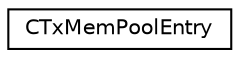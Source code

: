 digraph "Graphical Class Hierarchy"
{
 // LATEX_PDF_SIZE
  edge [fontname="Helvetica",fontsize="10",labelfontname="Helvetica",labelfontsize="10"];
  node [fontname="Helvetica",fontsize="10",shape=record];
  rankdir="LR";
  Node0 [label="CTxMemPoolEntry",height=0.2,width=0.4,color="black", fillcolor="white", style="filled",URL="$class_c_tx_mem_pool_entry.html",tooltip=" "];
}
